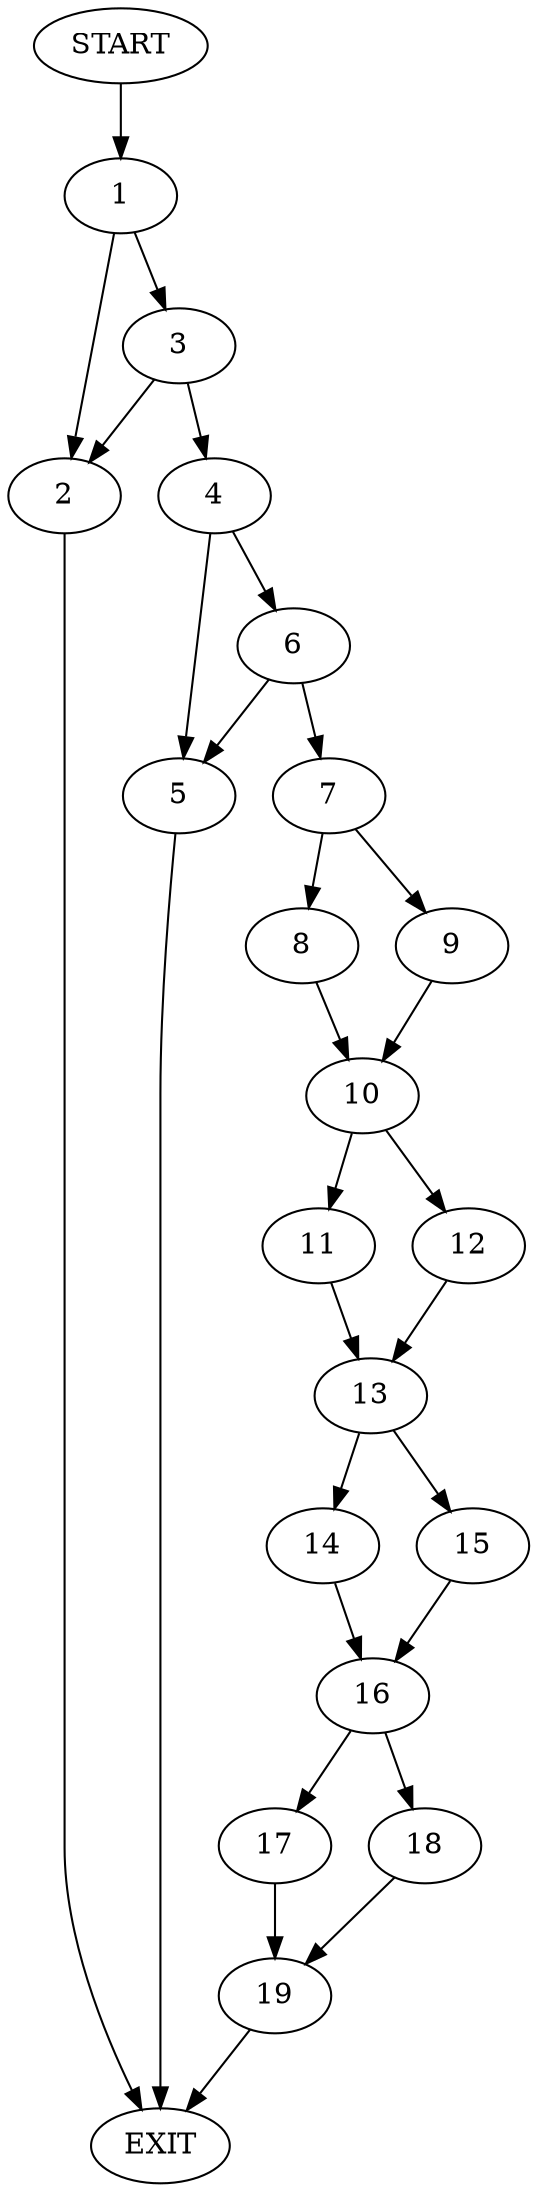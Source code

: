digraph {
0 [label="START"]
20 [label="EXIT"]
0 -> 1
1 -> 2
1 -> 3
3 -> 4
3 -> 2
2 -> 20
4 -> 5
4 -> 6
5 -> 20
6 -> 7
6 -> 5
7 -> 8
7 -> 9
8 -> 10
9 -> 10
10 -> 11
10 -> 12
11 -> 13
12 -> 13
13 -> 14
13 -> 15
15 -> 16
14 -> 16
16 -> 17
16 -> 18
18 -> 19
17 -> 19
19 -> 20
}
